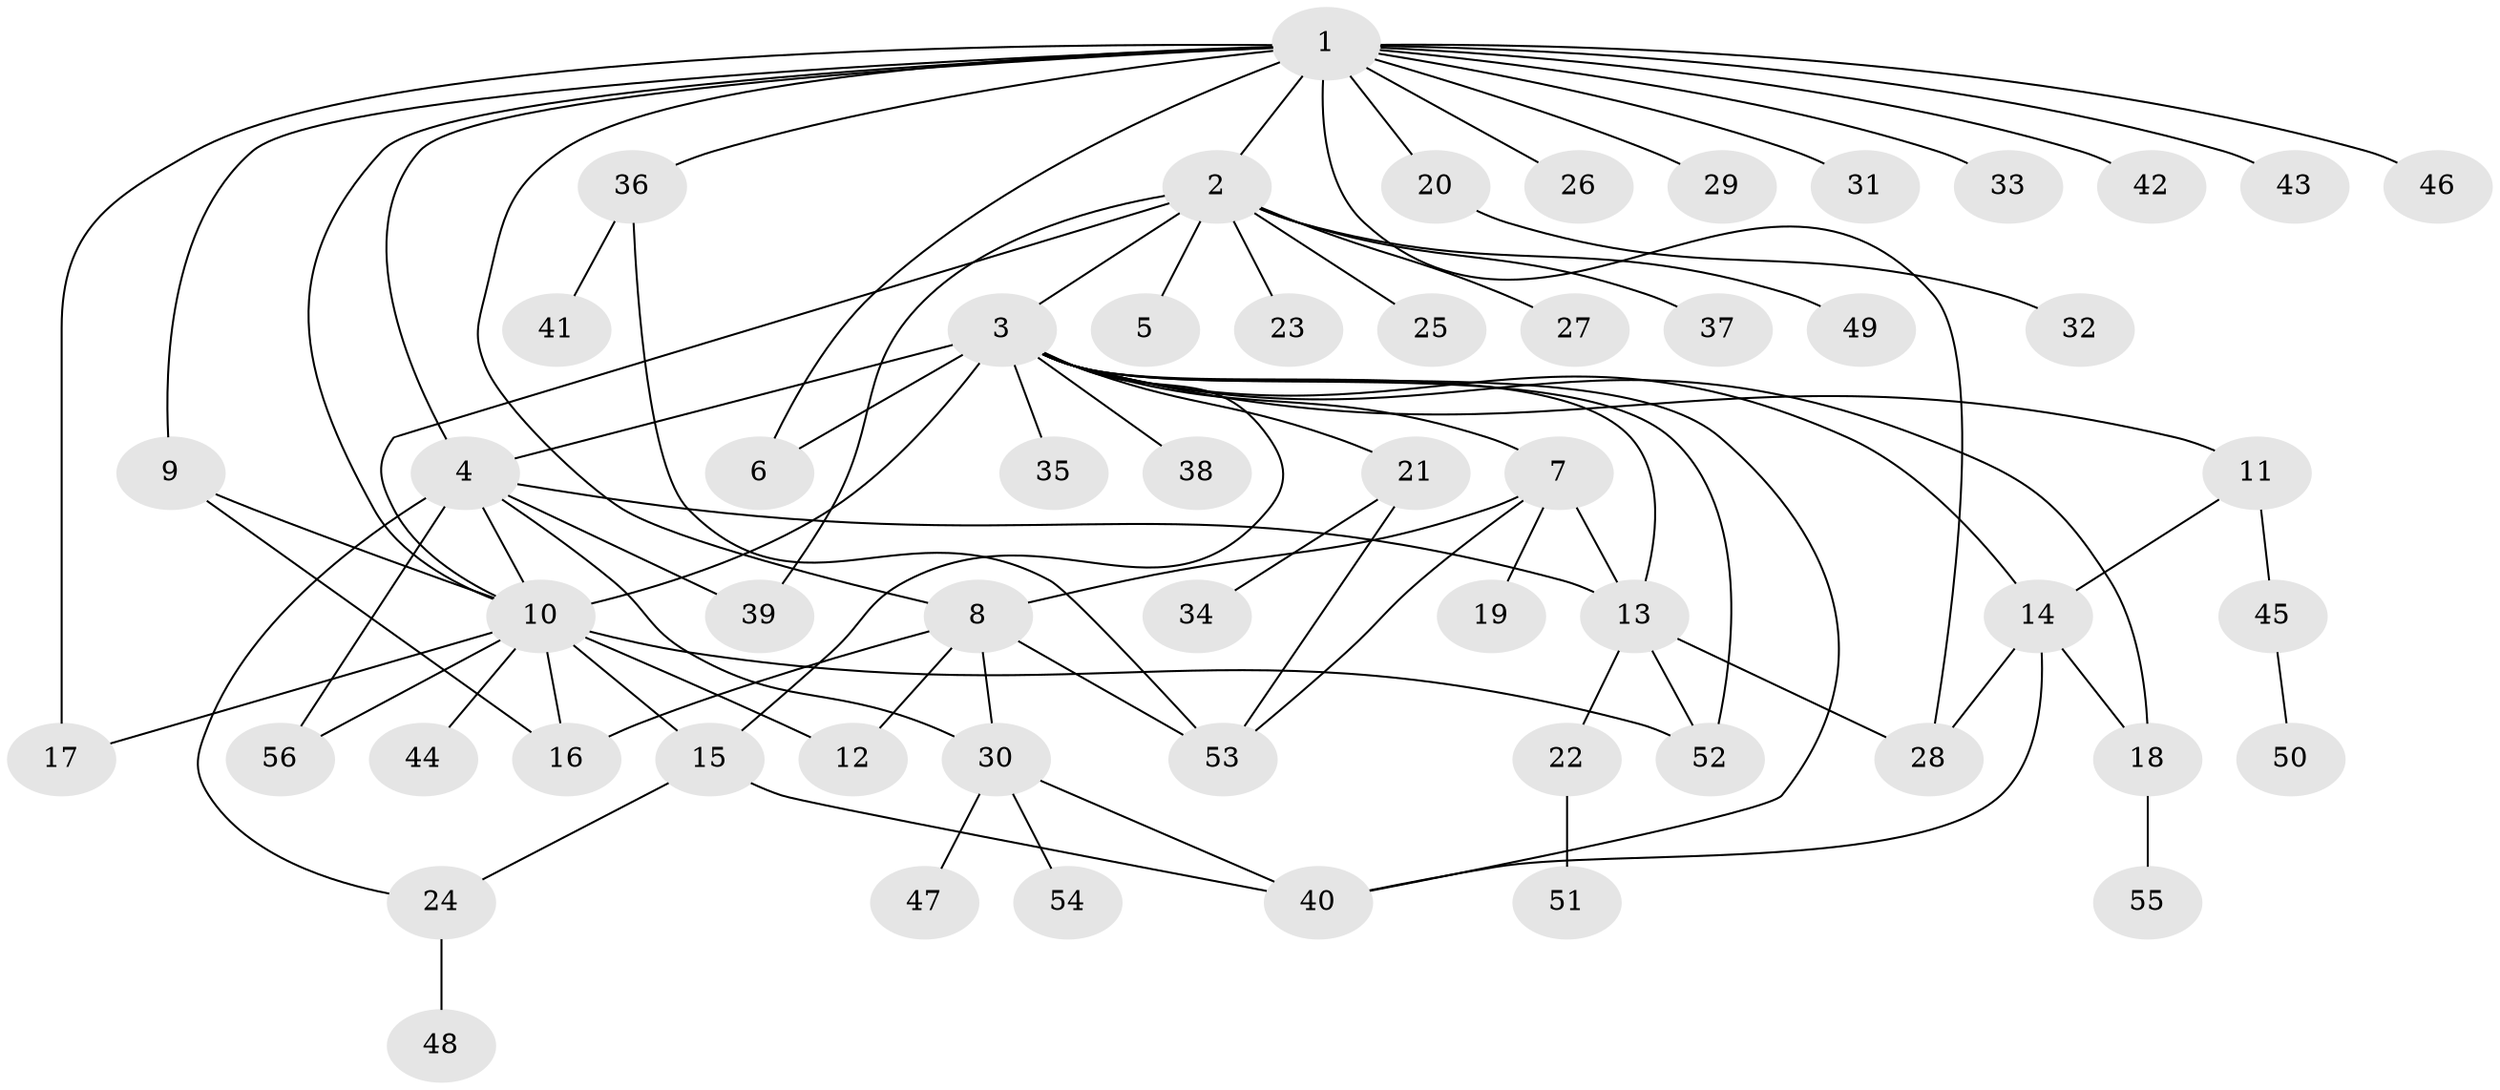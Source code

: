// original degree distribution, {18: 0.009259259259259259, 11: 0.009259259259259259, 31: 0.009259259259259259, 4: 0.09259259259259259, 1: 0.5092592592592593, 3: 0.09259259259259259, 8: 0.009259259259259259, 2: 0.2037037037037037, 19: 0.009259259259259259, 9: 0.009259259259259259, 6: 0.037037037037037035, 5: 0.009259259259259259}
// Generated by graph-tools (version 1.1) at 2025/35/03/09/25 02:35:49]
// undirected, 56 vertices, 85 edges
graph export_dot {
graph [start="1"]
  node [color=gray90,style=filled];
  1;
  2;
  3;
  4;
  5;
  6;
  7;
  8;
  9;
  10;
  11;
  12;
  13;
  14;
  15;
  16;
  17;
  18;
  19;
  20;
  21;
  22;
  23;
  24;
  25;
  26;
  27;
  28;
  29;
  30;
  31;
  32;
  33;
  34;
  35;
  36;
  37;
  38;
  39;
  40;
  41;
  42;
  43;
  44;
  45;
  46;
  47;
  48;
  49;
  50;
  51;
  52;
  53;
  54;
  55;
  56;
  1 -- 2 [weight=1.0];
  1 -- 4 [weight=1.0];
  1 -- 6 [weight=1.0];
  1 -- 8 [weight=1.0];
  1 -- 9 [weight=1.0];
  1 -- 10 [weight=1.0];
  1 -- 17 [weight=1.0];
  1 -- 20 [weight=1.0];
  1 -- 26 [weight=1.0];
  1 -- 28 [weight=1.0];
  1 -- 29 [weight=1.0];
  1 -- 31 [weight=1.0];
  1 -- 33 [weight=1.0];
  1 -- 36 [weight=1.0];
  1 -- 42 [weight=1.0];
  1 -- 43 [weight=1.0];
  1 -- 46 [weight=1.0];
  2 -- 3 [weight=1.0];
  2 -- 5 [weight=1.0];
  2 -- 10 [weight=1.0];
  2 -- 23 [weight=1.0];
  2 -- 25 [weight=1.0];
  2 -- 27 [weight=1.0];
  2 -- 37 [weight=1.0];
  2 -- 39 [weight=1.0];
  2 -- 49 [weight=1.0];
  3 -- 4 [weight=8.0];
  3 -- 6 [weight=1.0];
  3 -- 7 [weight=1.0];
  3 -- 10 [weight=1.0];
  3 -- 11 [weight=1.0];
  3 -- 13 [weight=1.0];
  3 -- 14 [weight=1.0];
  3 -- 15 [weight=1.0];
  3 -- 18 [weight=1.0];
  3 -- 21 [weight=2.0];
  3 -- 35 [weight=1.0];
  3 -- 38 [weight=1.0];
  3 -- 40 [weight=1.0];
  3 -- 52 [weight=1.0];
  4 -- 10 [weight=1.0];
  4 -- 13 [weight=1.0];
  4 -- 24 [weight=1.0];
  4 -- 30 [weight=1.0];
  4 -- 39 [weight=1.0];
  4 -- 56 [weight=1.0];
  7 -- 8 [weight=2.0];
  7 -- 13 [weight=1.0];
  7 -- 19 [weight=1.0];
  7 -- 53 [weight=1.0];
  8 -- 12 [weight=1.0];
  8 -- 16 [weight=1.0];
  8 -- 30 [weight=1.0];
  8 -- 53 [weight=1.0];
  9 -- 10 [weight=1.0];
  9 -- 16 [weight=1.0];
  10 -- 12 [weight=5.0];
  10 -- 15 [weight=1.0];
  10 -- 16 [weight=1.0];
  10 -- 17 [weight=1.0];
  10 -- 44 [weight=1.0];
  10 -- 52 [weight=1.0];
  10 -- 56 [weight=1.0];
  11 -- 14 [weight=1.0];
  11 -- 45 [weight=1.0];
  13 -- 22 [weight=2.0];
  13 -- 28 [weight=1.0];
  13 -- 52 [weight=1.0];
  14 -- 18 [weight=1.0];
  14 -- 28 [weight=1.0];
  14 -- 40 [weight=1.0];
  15 -- 24 [weight=1.0];
  15 -- 40 [weight=1.0];
  18 -- 55 [weight=1.0];
  20 -- 32 [weight=2.0];
  21 -- 34 [weight=2.0];
  21 -- 53 [weight=1.0];
  22 -- 51 [weight=1.0];
  24 -- 48 [weight=1.0];
  30 -- 40 [weight=1.0];
  30 -- 47 [weight=1.0];
  30 -- 54 [weight=1.0];
  36 -- 41 [weight=1.0];
  36 -- 53 [weight=1.0];
  45 -- 50 [weight=1.0];
}
